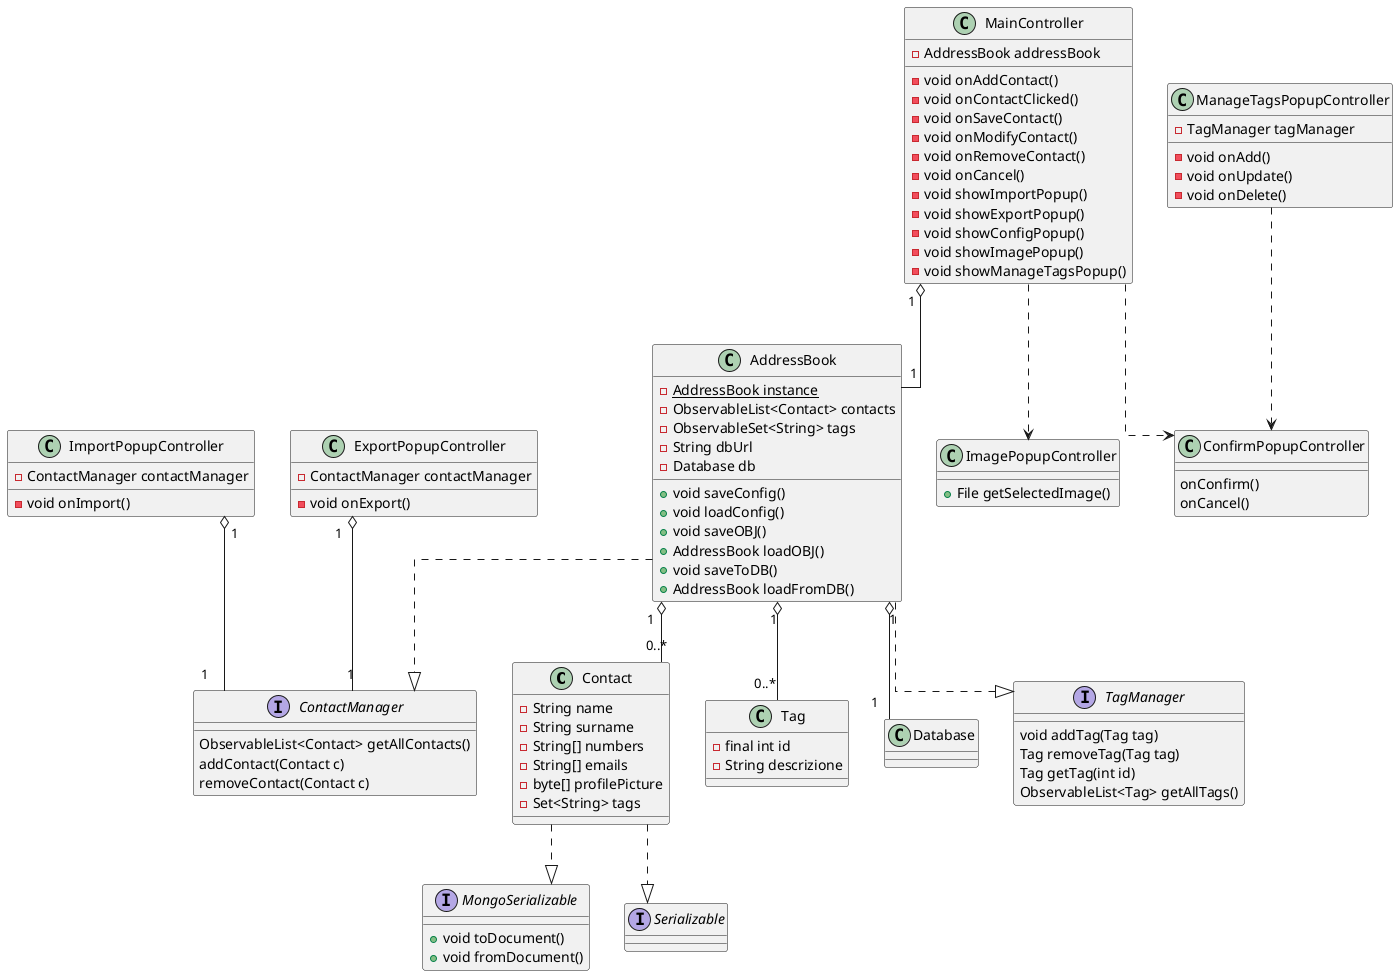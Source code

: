 @startuml DiagrammaDelleClassiEssenziale
skinparam linetype ortho
'left to right direction


'****************** CLASSI ******************
class Contact {
    - String name 
    - String surname 
    - String[] numbers
    - String[] emails
    - byte[] profilePicture
    - Set<String> tags   
}

class AddressBook {
    - {static} AddressBook instance
    - ObservableList<Contact> contacts
    - ObservableSet<String> tags
    - String dbUrl
    - Database db

    + void saveConfig()
    + void loadConfig()
    + void saveOBJ()
    + AddressBook loadOBJ()
    + void saveToDB()
    + AddressBook loadFromDB()    
}

class MainController {
    - AddressBook addressBook

    - void onAddContact()
    - void onContactClicked()
    - void onSaveContact()
    - void onModifyContact()
    - void onRemoveContact()
    - void onCancel()
    - void showImportPopup()
    - void showExportPopup()
    - void showConfigPopup()
    - void showImagePopup()
    - void showManageTagsPopup()
}

class ImportPopupController {
    - ContactManager contactManager
    - void onImport()
}

class ExportPopupController {
    - ContactManager contactManager
    - void onExport()
}

class ManageTagsPopupController {
    - TagManager tagManager
    - void onAdd()
    - void onUpdate()
    - void onDelete()
}

class ImagePopupController {
    + File getSelectedImage()
}

class ConfirmPopupController {
    onConfirm()
    onCancel()
}

class Tag {
    - final int id
    - String descrizione
}

class Database {

} 

'****************** INTERFACCE ******************
interface MongoSerializable {
    +void toDocument() 
    +void fromDocument()
}

interface Serializable

interface TagManager {
    void addTag(Tag tag)
    Tag removeTag(Tag tag)
    Tag getTag(int id)
    ObservableList<Tag> getAllTags()
}

interface ContactManager {
    ObservableList<Contact> getAllContacts()
    addContact(Contact c)
    removeContact(Contact c)
}

'****************** RELAZIONI ******************
Contact ..|> MongoSerializable
Contact ..|> Serializable
AddressBook "1" o-- "0..*" Contact
MainController "1" o-- "1" AddressBook
MainController ..> ImagePopupController
MainController ..> ConfirmPopupController
ManageTagsPopupController ..> ConfirmPopupController
AddressBook ..|> TagManager
AddressBook ..|> ContactManager
ExportPopupController "1" o-- "1" ContactManager
ImportPopupController "1" o-- "1" ContactManager
AddressBook "1" o-- "0..*" Tag
AddressBook "1" o-- "1" Database

@enduml